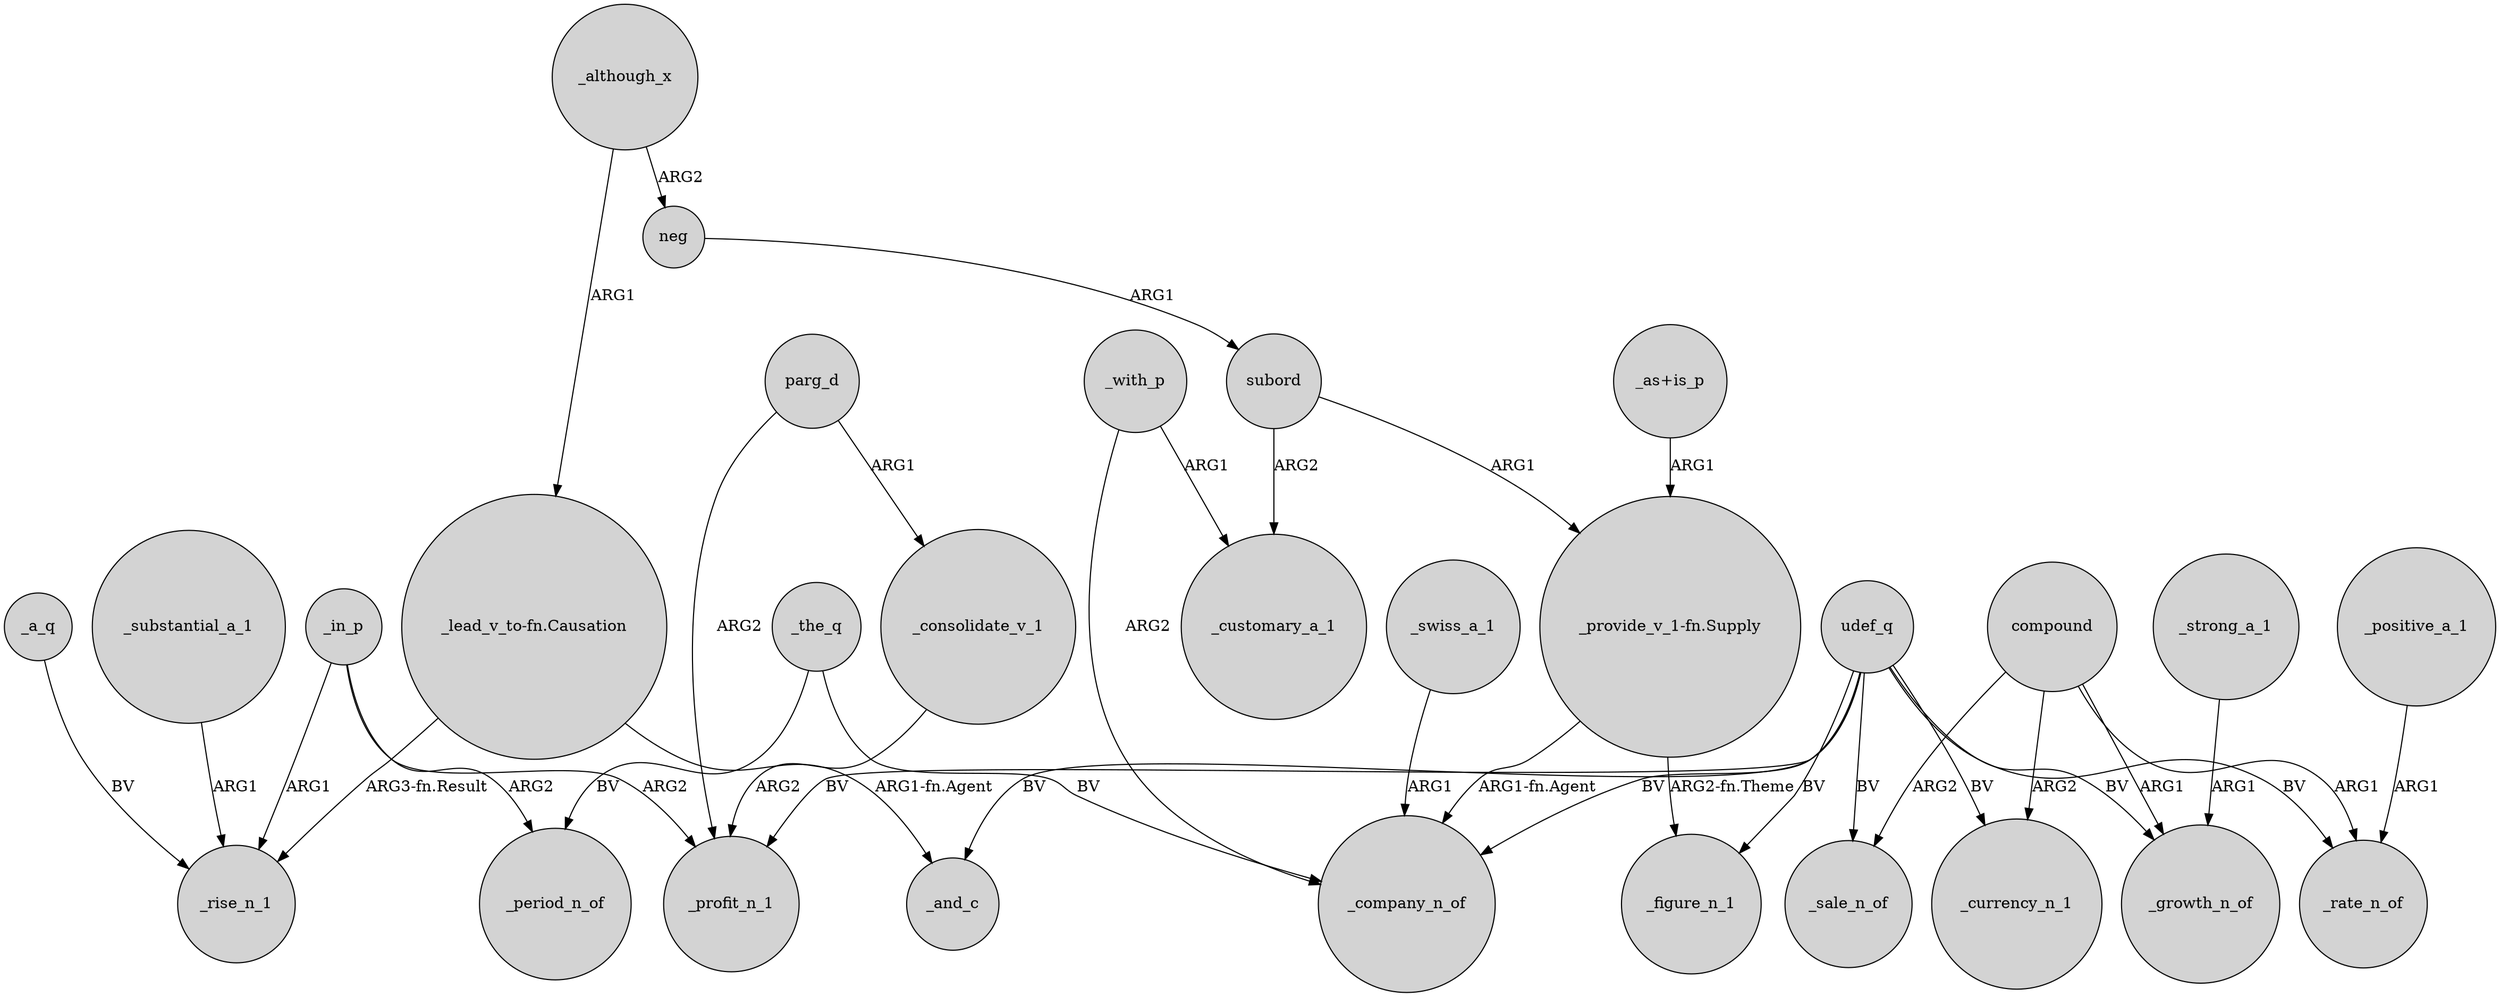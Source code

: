 digraph {
	node [shape=circle style=filled]
	"_provide_v_1-fn.Supply" -> _company_n_of [label="ARG1-fn.Agent"]
	subord -> "_provide_v_1-fn.Supply" [label=ARG1]
	_with_p -> _customary_a_1 [label=ARG1]
	_consolidate_v_1 -> _profit_n_1 [label=ARG2]
	_a_q -> _rise_n_1 [label=BV]
	_swiss_a_1 -> _company_n_of [label=ARG1]
	"_lead_v_to-fn.Causation" -> _rise_n_1 [label="ARG3-fn.Result"]
	compound -> _rate_n_of [label=ARG1]
	_substantial_a_1 -> _rise_n_1 [label=ARG1]
	udef_q -> _rate_n_of [label=BV]
	subord -> _customary_a_1 [label=ARG2]
	_although_x -> neg [label=ARG2]
	udef_q -> _currency_n_1 [label=BV]
	_the_q -> _company_n_of [label=BV]
	"_lead_v_to-fn.Causation" -> _and_c [label="ARG1-fn.Agent"]
	_in_p -> _rise_n_1 [label=ARG1]
	_strong_a_1 -> _growth_n_of [label=ARG1]
	compound -> _currency_n_1 [label=ARG2]
	_the_q -> _period_n_of [label=BV]
	compound -> _sale_n_of [label=ARG2]
	"_provide_v_1-fn.Supply" -> _figure_n_1 [label="ARG2-fn.Theme"]
	_in_p -> _profit_n_1 [label=ARG2]
	_with_p -> _company_n_of [label=ARG2]
	_in_p -> _period_n_of [label=ARG2]
	udef_q -> _sale_n_of [label=BV]
	udef_q -> _figure_n_1 [label=BV]
	"_as+is_p" -> "_provide_v_1-fn.Supply" [label=ARG1]
	parg_d -> _profit_n_1 [label=ARG2]
	compound -> _growth_n_of [label=ARG1]
	udef_q -> _profit_n_1 [label=BV]
	_positive_a_1 -> _rate_n_of [label=ARG1]
	udef_q -> _company_n_of [label=BV]
	udef_q -> _and_c [label=BV]
	udef_q -> _growth_n_of [label=BV]
	neg -> subord [label=ARG1]
	parg_d -> _consolidate_v_1 [label=ARG1]
	_although_x -> "_lead_v_to-fn.Causation" [label=ARG1]
}
